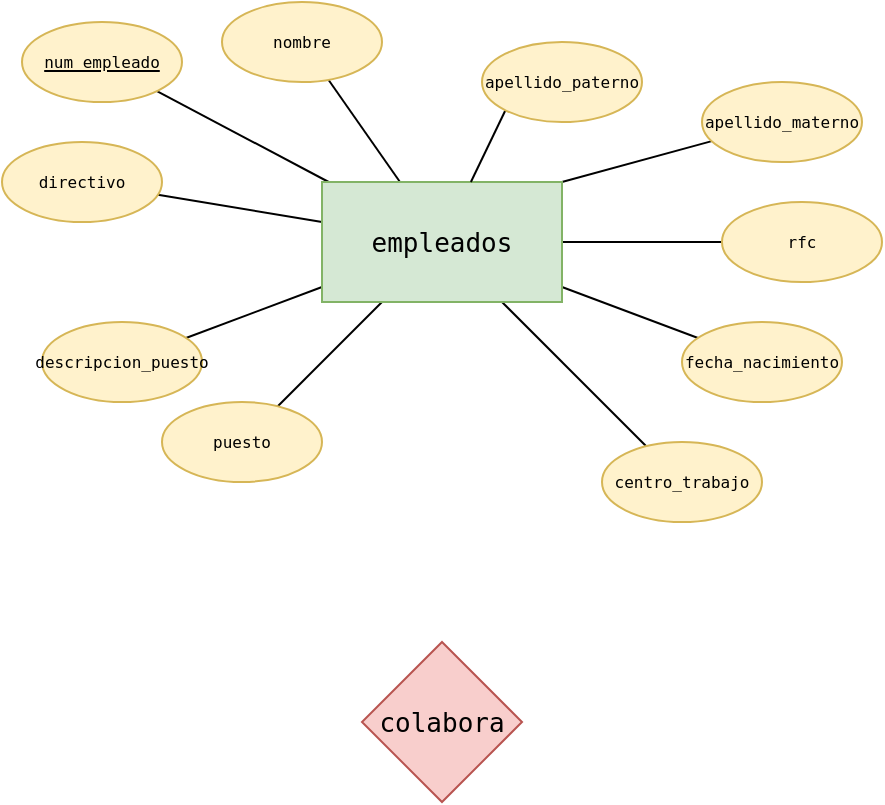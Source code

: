 <mxfile version="24.7.6">
  <diagram name="Página-1" id="Jx-Cr21jr8irGLXOOyPi">
    <mxGraphModel dx="1035" dy="600" grid="1" gridSize="10" guides="1" tooltips="1" connect="1" arrows="1" fold="1" page="1" pageScale="1" pageWidth="850" pageHeight="1100" math="0" shadow="0">
      <root>
        <mxCell id="0" />
        <mxCell id="1" parent="0" />
        <mxCell id="u9mKOHVxwRh-RmLvf2e5-12" style="rounded=0;orthogonalLoop=1;jettySize=auto;html=1;endArrow=none;endFill=0;" edge="1" parent="1" source="u9mKOHVxwRh-RmLvf2e5-1" target="u9mKOHVxwRh-RmLvf2e5-2">
          <mxGeometry relative="1" as="geometry" />
        </mxCell>
        <mxCell id="u9mKOHVxwRh-RmLvf2e5-13" style="rounded=0;orthogonalLoop=1;jettySize=auto;html=1;endArrow=none;endFill=0;" edge="1" parent="1" source="u9mKOHVxwRh-RmLvf2e5-1" target="u9mKOHVxwRh-RmLvf2e5-3">
          <mxGeometry relative="1" as="geometry" />
        </mxCell>
        <mxCell id="u9mKOHVxwRh-RmLvf2e5-14" style="rounded=0;orthogonalLoop=1;jettySize=auto;html=1;endArrow=none;endFill=0;" edge="1" parent="1" source="u9mKOHVxwRh-RmLvf2e5-1" target="u9mKOHVxwRh-RmLvf2e5-5">
          <mxGeometry relative="1" as="geometry" />
        </mxCell>
        <mxCell id="u9mKOHVxwRh-RmLvf2e5-15" style="rounded=0;orthogonalLoop=1;jettySize=auto;html=1;endArrow=none;endFill=0;" edge="1" parent="1" source="u9mKOHVxwRh-RmLvf2e5-1" target="u9mKOHVxwRh-RmLvf2e5-7">
          <mxGeometry relative="1" as="geometry" />
        </mxCell>
        <mxCell id="u9mKOHVxwRh-RmLvf2e5-16" style="rounded=0;orthogonalLoop=1;jettySize=auto;html=1;endArrow=none;endFill=0;" edge="1" parent="1" source="u9mKOHVxwRh-RmLvf2e5-1" target="u9mKOHVxwRh-RmLvf2e5-4">
          <mxGeometry relative="1" as="geometry" />
        </mxCell>
        <mxCell id="u9mKOHVxwRh-RmLvf2e5-18" style="rounded=0;orthogonalLoop=1;jettySize=auto;html=1;endArrow=none;endFill=0;" edge="1" parent="1" source="u9mKOHVxwRh-RmLvf2e5-1" target="u9mKOHVxwRh-RmLvf2e5-11">
          <mxGeometry relative="1" as="geometry" />
        </mxCell>
        <mxCell id="u9mKOHVxwRh-RmLvf2e5-19" style="rounded=0;orthogonalLoop=1;jettySize=auto;html=1;endArrow=none;endFill=0;" edge="1" parent="1" source="u9mKOHVxwRh-RmLvf2e5-1" target="u9mKOHVxwRh-RmLvf2e5-10">
          <mxGeometry relative="1" as="geometry" />
        </mxCell>
        <mxCell id="u9mKOHVxwRh-RmLvf2e5-20" style="rounded=0;orthogonalLoop=1;jettySize=auto;html=1;endArrow=none;endFill=0;" edge="1" parent="1" source="u9mKOHVxwRh-RmLvf2e5-1" target="u9mKOHVxwRh-RmLvf2e5-6">
          <mxGeometry relative="1" as="geometry" />
        </mxCell>
        <mxCell id="u9mKOHVxwRh-RmLvf2e5-24" style="rounded=0;orthogonalLoop=1;jettySize=auto;html=1;exitX=1;exitY=0;exitDx=0;exitDy=0;endArrow=none;endFill=0;" edge="1" parent="1" source="u9mKOHVxwRh-RmLvf2e5-1" target="u9mKOHVxwRh-RmLvf2e5-8">
          <mxGeometry relative="1" as="geometry" />
        </mxCell>
        <mxCell id="u9mKOHVxwRh-RmLvf2e5-1" value="&lt;span style=&quot;font-family: monospace; font-size: 13px;&quot;&gt;&lt;span style=&quot;color: rgb(0, 0, 0); font-size: 13px;&quot;&gt;empleados&lt;/span&gt;&lt;br style=&quot;font-size: 13px;&quot;&gt;&lt;/span&gt;" style="rounded=0;whiteSpace=wrap;html=1;fillColor=#d5e8d4;strokeColor=#82b366;fontSize=13;labelBackgroundColor=none;" vertex="1" parent="1">
          <mxGeometry x="230" y="250" width="120" height="60" as="geometry" />
        </mxCell>
        <mxCell id="u9mKOHVxwRh-RmLvf2e5-2" value="&lt;span style=&quot;font-family: monospace; font-size: 8px;&quot;&gt;&lt;span style=&quot;color: rgb(0, 0, 0); font-size: 8px;&quot;&gt;rfc&lt;/span&gt;&lt;br style=&quot;font-size: 8px;&quot;&gt;&lt;/span&gt;" style="ellipse;whiteSpace=wrap;html=1;fillColor=#fff2cc;strokeColor=#d6b656;fontSize=8;labelBackgroundColor=none;" vertex="1" parent="1">
          <mxGeometry x="430" y="260" width="80" height="40" as="geometry" />
        </mxCell>
        <mxCell id="u9mKOHVxwRh-RmLvf2e5-3" value="&lt;span style=&quot;font-family: monospace; font-size: 8px;&quot;&gt;&lt;span style=&quot;color: rgb(0, 0, 0); font-size: 8px;&quot;&gt;directivo&lt;/span&gt;&lt;br style=&quot;font-size: 8px;&quot;&gt;&lt;/span&gt;" style="ellipse;whiteSpace=wrap;html=1;fillColor=#fff2cc;strokeColor=#d6b656;fontSize=8;labelBackgroundColor=none;" vertex="1" parent="1">
          <mxGeometry x="70" y="230" width="80" height="40" as="geometry" />
        </mxCell>
        <mxCell id="u9mKOHVxwRh-RmLvf2e5-4" value="&lt;span style=&quot;font-family: monospace; font-size: 8px;&quot;&gt;&lt;span style=&quot;color: rgb(0, 0, 0); font-size: 8px;&quot;&gt;descripcion_puesto&lt;/span&gt;&lt;br style=&quot;font-size: 8px;&quot;&gt;&lt;/span&gt;" style="ellipse;whiteSpace=wrap;html=1;fillColor=#fff2cc;strokeColor=#d6b656;fontSize=8;labelBackgroundColor=none;" vertex="1" parent="1">
          <mxGeometry x="90" y="320" width="80" height="40" as="geometry" />
        </mxCell>
        <mxCell id="u9mKOHVxwRh-RmLvf2e5-5" value="&lt;span style=&quot;font-family: monospace; font-size: 8px;&quot;&gt;&lt;span style=&quot;color: rgb(0, 0, 0); font-size: 8px;&quot;&gt;puesto&lt;/span&gt;&lt;br style=&quot;font-size: 8px;&quot;&gt;&lt;/span&gt;" style="ellipse;whiteSpace=wrap;html=1;fillColor=#fff2cc;strokeColor=#d6b656;fontSize=8;labelBackgroundColor=none;" vertex="1" parent="1">
          <mxGeometry x="150" y="360" width="80" height="40" as="geometry" />
        </mxCell>
        <mxCell id="u9mKOHVxwRh-RmLvf2e5-6" value="&lt;span style=&quot;font-family: monospace; font-size: 8px;&quot;&gt;&lt;span style=&quot;color: rgb(0, 0, 0); font-size: 8px;&quot;&gt;centro_trabajo&lt;/span&gt;&lt;br style=&quot;font-size: 8px;&quot;&gt;&lt;/span&gt;" style="ellipse;whiteSpace=wrap;html=1;fillColor=#fff2cc;strokeColor=#d6b656;fontSize=8;labelBackgroundColor=none;" vertex="1" parent="1">
          <mxGeometry x="370" y="380" width="80" height="40" as="geometry" />
        </mxCell>
        <mxCell id="u9mKOHVxwRh-RmLvf2e5-7" value="&lt;span style=&quot;font-family: monospace; font-size: 8px;&quot;&gt;&lt;span style=&quot;color: rgb(0, 0, 0); font-size: 8px;&quot;&gt;fecha_nacimiento&lt;/span&gt;&lt;br style=&quot;font-size: 8px;&quot;&gt;&lt;/span&gt;" style="ellipse;whiteSpace=wrap;html=1;fillColor=#fff2cc;strokeColor=#d6b656;fontSize=8;labelBackgroundColor=none;" vertex="1" parent="1">
          <mxGeometry x="410" y="320" width="80" height="40" as="geometry" />
        </mxCell>
        <mxCell id="u9mKOHVxwRh-RmLvf2e5-23" style="rounded=0;orthogonalLoop=1;jettySize=auto;html=1;exitX=0;exitY=1;exitDx=0;exitDy=0;endArrow=none;endFill=0;" edge="1" parent="1" source="u9mKOHVxwRh-RmLvf2e5-9" target="u9mKOHVxwRh-RmLvf2e5-1">
          <mxGeometry relative="1" as="geometry" />
        </mxCell>
        <mxCell id="u9mKOHVxwRh-RmLvf2e5-9" value="&lt;span style=&quot;font-family: monospace; font-size: 8px;&quot;&gt;&lt;span style=&quot;color: rgb(0, 0, 0); font-size: 8px;&quot;&gt;apellido_paterno&lt;/span&gt;&lt;br style=&quot;font-size: 8px;&quot;&gt;&lt;/span&gt;" style="ellipse;whiteSpace=wrap;html=1;fillColor=#fff2cc;strokeColor=#d6b656;fontSize=8;labelBackgroundColor=none;" vertex="1" parent="1">
          <mxGeometry x="310" y="180" width="80" height="40" as="geometry" />
        </mxCell>
        <mxCell id="u9mKOHVxwRh-RmLvf2e5-10" value="&lt;span style=&quot;font-family: monospace; font-size: 8px;&quot;&gt;&lt;span style=&quot;color: rgb(0, 0, 0); font-size: 8px;&quot;&gt;nombre&lt;/span&gt;&lt;br style=&quot;font-size: 8px;&quot;&gt;&lt;/span&gt;" style="ellipse;whiteSpace=wrap;html=1;fillColor=#fff2cc;strokeColor=#d6b656;fontSize=8;labelBackgroundColor=none;" vertex="1" parent="1">
          <mxGeometry x="180" y="160" width="80" height="40" as="geometry" />
        </mxCell>
        <mxCell id="u9mKOHVxwRh-RmLvf2e5-11" value="&lt;u&gt;&lt;span style=&quot;font-family: monospace; font-size: 8px;&quot;&gt;&lt;span style=&quot;color: rgb(0, 0, 0); font-size: 8px;&quot;&gt;num_empleado&lt;/span&gt;&lt;br style=&quot;font-size: 8px;&quot;&gt;&lt;/span&gt;&lt;/u&gt;" style="ellipse;whiteSpace=wrap;html=1;fillColor=#fff2cc;strokeColor=#d6b656;fontSize=8;labelBackgroundColor=none;" vertex="1" parent="1">
          <mxGeometry x="80" y="170" width="80" height="40" as="geometry" />
        </mxCell>
        <mxCell id="u9mKOHVxwRh-RmLvf2e5-8" value="&lt;span style=&quot;font-family: monospace; font-size: 8px;&quot;&gt;&lt;span style=&quot;color: rgb(0, 0, 0); font-size: 8px;&quot;&gt;apellido_materno&lt;/span&gt;&lt;br style=&quot;font-size: 8px;&quot;&gt;&lt;/span&gt;" style="ellipse;whiteSpace=wrap;html=1;fillColor=#fff2cc;strokeColor=#d6b656;fontSize=8;labelBackgroundColor=none;" vertex="1" parent="1">
          <mxGeometry x="420" y="200" width="80" height="40" as="geometry" />
        </mxCell>
        <mxCell id="u9mKOHVxwRh-RmLvf2e5-25" value="&lt;span style=&quot;font-family: monospace; font-size: 13px;&quot;&gt;&lt;span style=&quot;color: rgb(0, 0, 0); font-size: 13px;&quot;&gt;colabora&lt;/span&gt;&lt;br style=&quot;font-size: 13px;&quot;&gt;&lt;/span&gt;" style="rhombus;whiteSpace=wrap;html=1;fillColor=#f8cecc;strokeColor=#b85450;labelBackgroundColor=none;fontSize=13;" vertex="1" parent="1">
          <mxGeometry x="250" y="480" width="80" height="80" as="geometry" />
        </mxCell>
      </root>
    </mxGraphModel>
  </diagram>
</mxfile>
